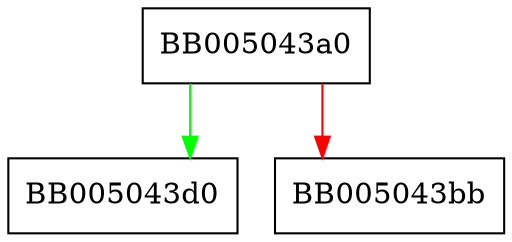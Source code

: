 digraph on_sstream_updated {
  node [shape="box"];
  graph [splines=ortho];
  BB005043a0 -> BB005043d0 [color="green"];
  BB005043a0 -> BB005043bb [color="red"];
}